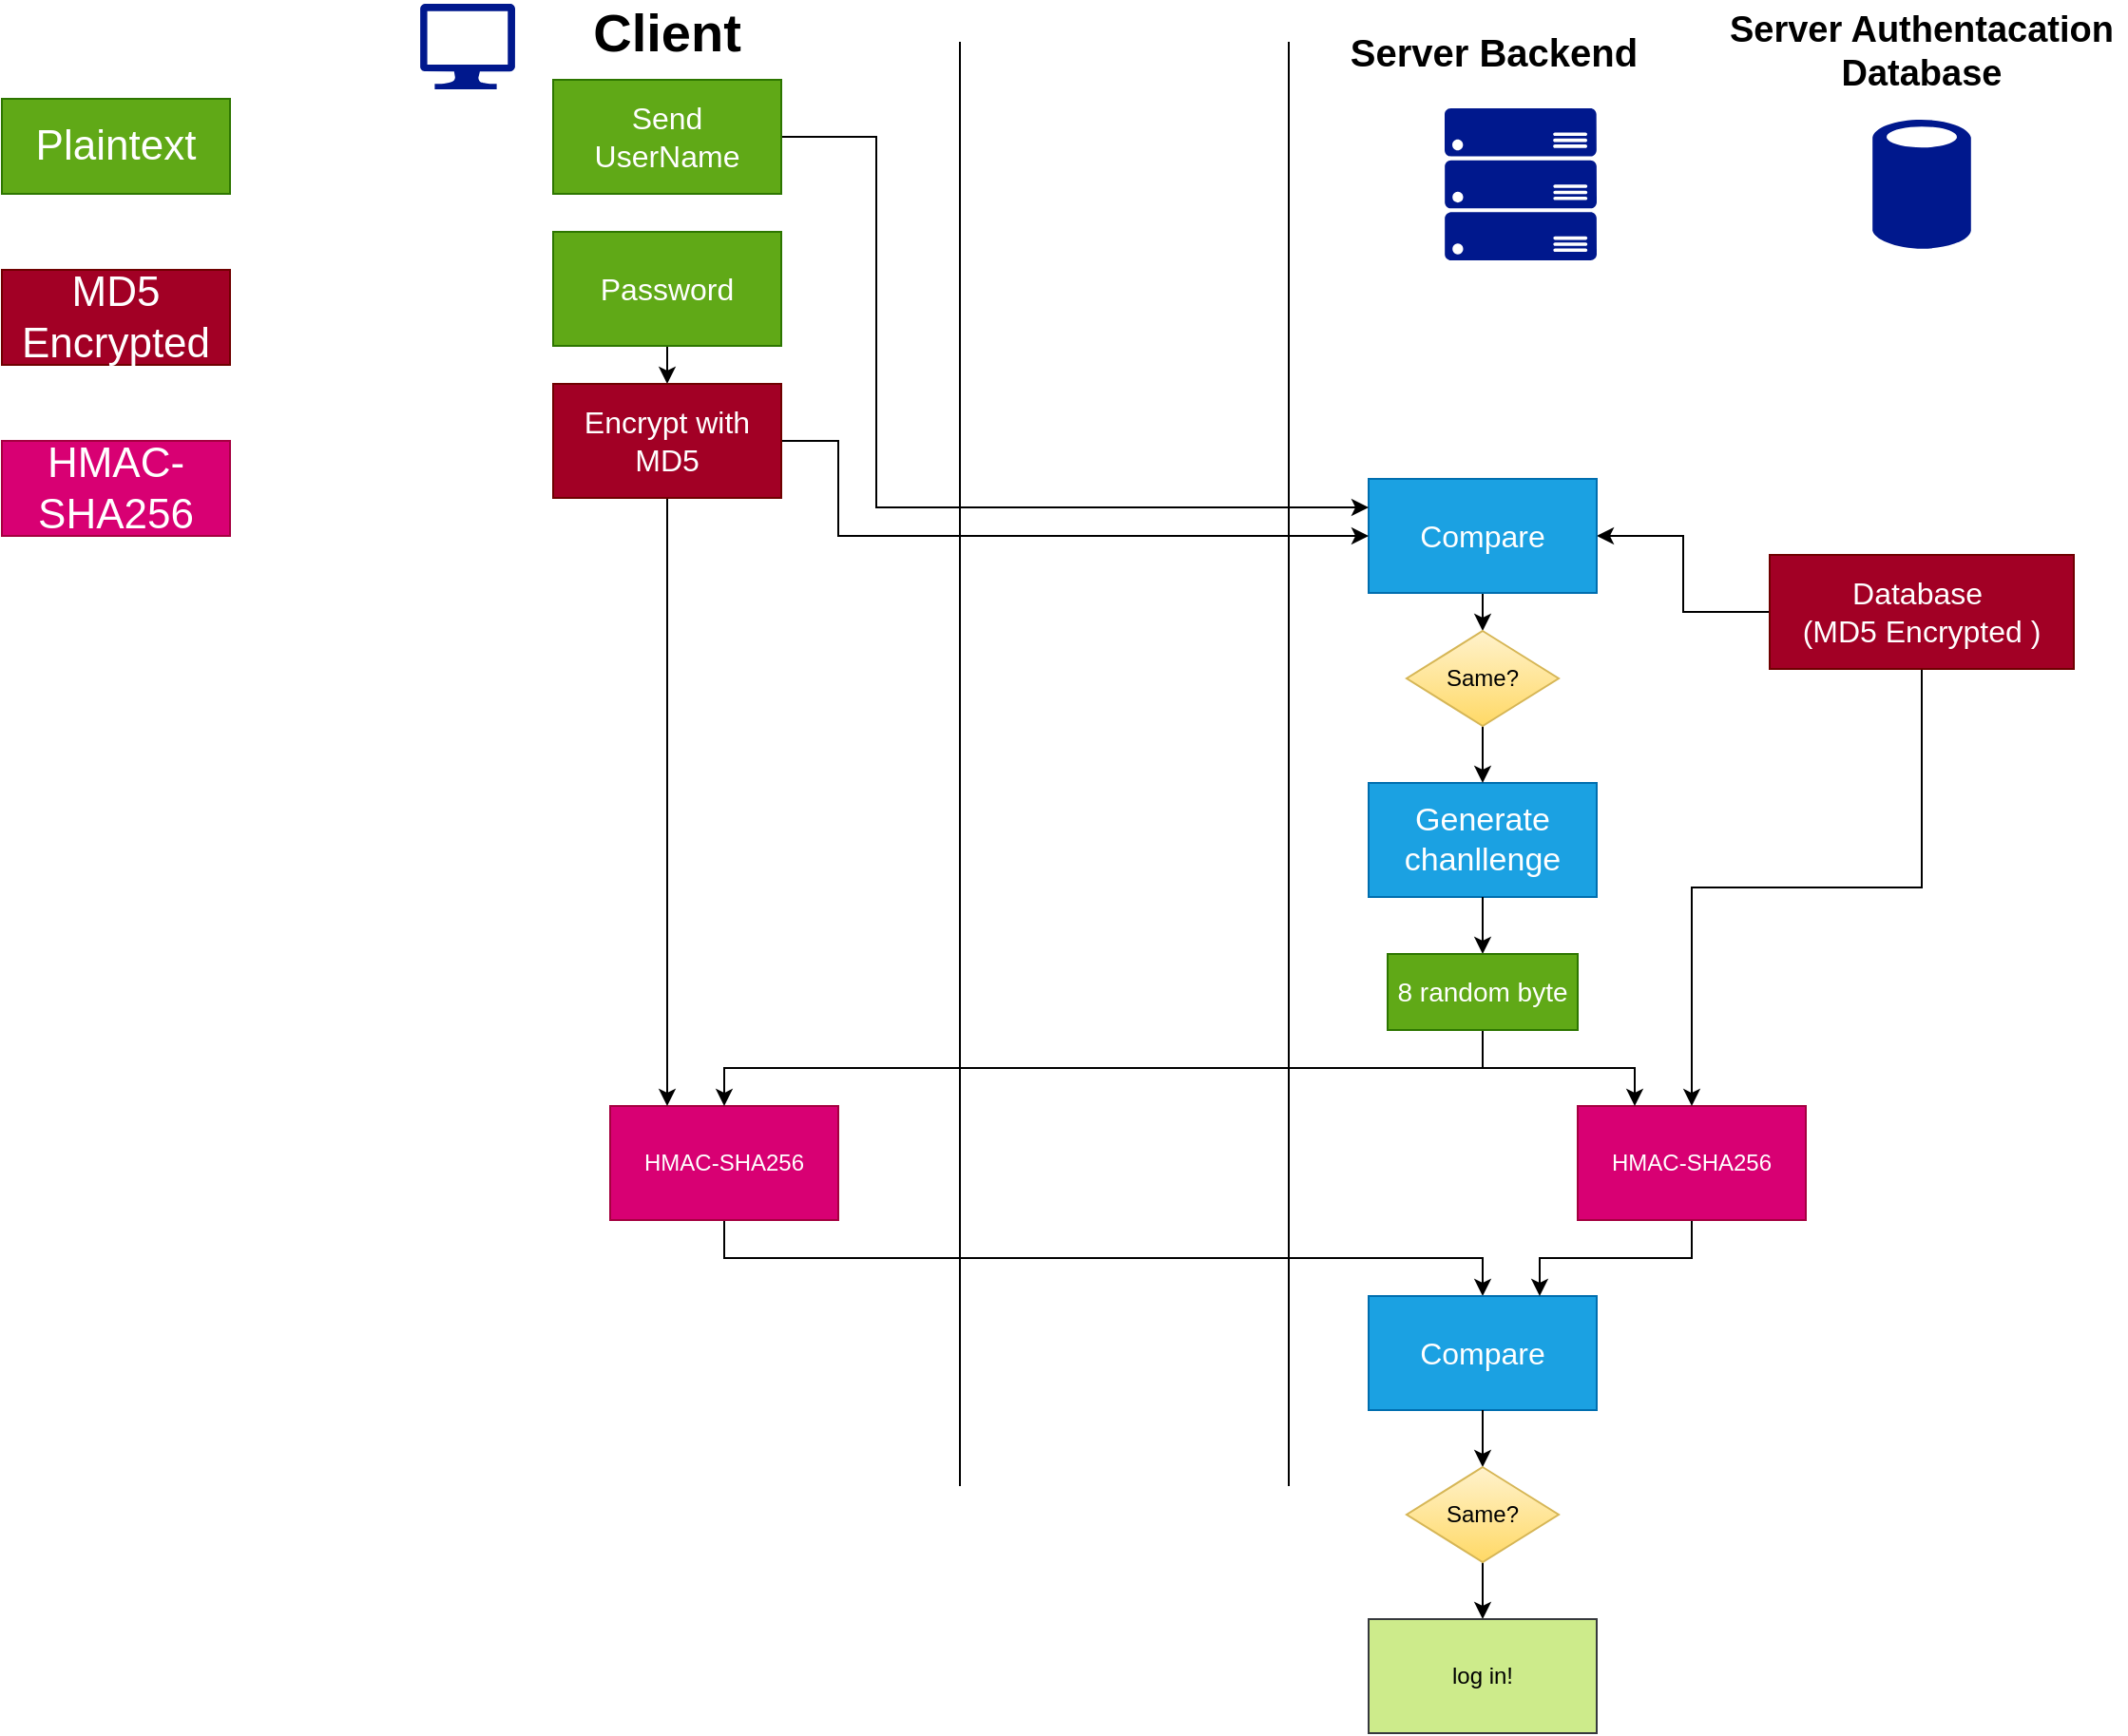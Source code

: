 <mxfile version="24.7.5">
  <diagram name="第 1 页" id="GyaJyf8mcjmdu9Av58s_">
    <mxGraphModel dx="2191" dy="2193" grid="1" gridSize="10" guides="1" tooltips="1" connect="1" arrows="1" fold="1" page="1" pageScale="1" pageWidth="827" pageHeight="1169" math="0" shadow="0">
      <root>
        <mxCell id="0" />
        <mxCell id="1" parent="0" />
        <mxCell id="pZlWNLY9USR9-3rheVkw-8" style="edgeStyle=orthogonalEdgeStyle;rounded=0;orthogonalLoop=1;jettySize=auto;html=1;exitX=0.5;exitY=1;exitDx=0;exitDy=0;entryX=0.5;entryY=0;entryDx=0;entryDy=0;" parent="1" source="pZlWNLY9USR9-3rheVkw-1" target="pZlWNLY9USR9-3rheVkw-7" edge="1">
          <mxGeometry relative="1" as="geometry" />
        </mxCell>
        <mxCell id="pZlWNLY9USR9-3rheVkw-1" value="&lt;font style=&quot;font-size: 16px;&quot;&gt;Password&lt;/font&gt;" style="rounded=0;whiteSpace=wrap;html=1;fillColor=#60a917;fontColor=#ffffff;strokeColor=#2D7600;" parent="1" vertex="1">
          <mxGeometry x="160" y="80" width="120" height="60" as="geometry" />
        </mxCell>
        <mxCell id="pZlWNLY9USR9-3rheVkw-17" style="edgeStyle=orthogonalEdgeStyle;rounded=0;orthogonalLoop=1;jettySize=auto;html=1;exitX=0.5;exitY=1;exitDx=0;exitDy=0;entryX=0.5;entryY=0;entryDx=0;entryDy=0;" parent="1" source="pZlWNLY9USR9-3rheVkw-2" target="pZlWNLY9USR9-3rheVkw-3" edge="1">
          <mxGeometry relative="1" as="geometry" />
        </mxCell>
        <mxCell id="pZlWNLY9USR9-3rheVkw-2" value="HMAC-SHA256" style="rounded=0;whiteSpace=wrap;html=1;fillColor=#d80073;fontColor=#ffffff;strokeColor=#A50040;" parent="1" vertex="1">
          <mxGeometry x="190" y="540" width="120" height="60" as="geometry" />
        </mxCell>
        <mxCell id="pZlWNLY9USR9-3rheVkw-21" style="edgeStyle=orthogonalEdgeStyle;rounded=0;orthogonalLoop=1;jettySize=auto;html=1;exitX=0.5;exitY=1;exitDx=0;exitDy=0;entryX=0.5;entryY=0;entryDx=0;entryDy=0;" parent="1" source="XuI4WEGzpDmxxw7IBC3y-11" target="pZlWNLY9USR9-3rheVkw-20" edge="1">
          <mxGeometry relative="1" as="geometry" />
        </mxCell>
        <mxCell id="pZlWNLY9USR9-3rheVkw-3" value="&lt;span style=&quot;font-size: 16px;&quot;&gt;Compare&lt;/span&gt;" style="rounded=0;whiteSpace=wrap;html=1;fillColor=#1ba1e2;fontColor=#ffffff;strokeColor=#006EAF;" parent="1" vertex="1">
          <mxGeometry x="589" y="640" width="120" height="60" as="geometry" />
        </mxCell>
        <mxCell id="pZlWNLY9USR9-3rheVkw-19" style="edgeStyle=orthogonalEdgeStyle;rounded=0;orthogonalLoop=1;jettySize=auto;html=1;exitX=0.5;exitY=1;exitDx=0;exitDy=0;entryX=0.75;entryY=0;entryDx=0;entryDy=0;" parent="1" source="pZlWNLY9USR9-3rheVkw-4" target="pZlWNLY9USR9-3rheVkw-3" edge="1">
          <mxGeometry relative="1" as="geometry" />
        </mxCell>
        <mxCell id="pZlWNLY9USR9-3rheVkw-4" value="HMAC-SHA256" style="rounded=0;whiteSpace=wrap;html=1;fillColor=#d80073;fontColor=#ffffff;strokeColor=#A50040;" parent="1" vertex="1">
          <mxGeometry x="699" y="540" width="120" height="60" as="geometry" />
        </mxCell>
        <mxCell id="pZlWNLY9USR9-3rheVkw-11" style="edgeStyle=orthogonalEdgeStyle;rounded=0;orthogonalLoop=1;jettySize=auto;html=1;exitX=1;exitY=0.5;exitDx=0;exitDy=0;entryX=0;entryY=0.5;entryDx=0;entryDy=0;endArrow=none;endFill=0;startArrow=classic;startFill=1;" parent="1" source="pZlWNLY9USR9-3rheVkw-5" target="pZlWNLY9USR9-3rheVkw-10" edge="1">
          <mxGeometry relative="1" as="geometry" />
        </mxCell>
        <mxCell id="XuI4WEGzpDmxxw7IBC3y-6" style="edgeStyle=orthogonalEdgeStyle;rounded=0;orthogonalLoop=1;jettySize=auto;html=1;exitX=0.5;exitY=1;exitDx=0;exitDy=0;entryX=0.5;entryY=0;entryDx=0;entryDy=0;" edge="1" parent="1" source="pZlWNLY9USR9-3rheVkw-5" target="XuI4WEGzpDmxxw7IBC3y-5">
          <mxGeometry relative="1" as="geometry" />
        </mxCell>
        <mxCell id="pZlWNLY9USR9-3rheVkw-5" value="&lt;font style=&quot;font-size: 16px;&quot;&gt;Compare&lt;/font&gt;" style="rounded=0;whiteSpace=wrap;html=1;fillColor=#1ba1e2;fontColor=#ffffff;strokeColor=#006EAF;" parent="1" vertex="1">
          <mxGeometry x="589" y="210" width="120" height="60" as="geometry" />
        </mxCell>
        <mxCell id="pZlWNLY9USR9-3rheVkw-13" style="edgeStyle=orthogonalEdgeStyle;rounded=0;orthogonalLoop=1;jettySize=auto;html=1;exitX=0.5;exitY=1;exitDx=0;exitDy=0;entryX=0.5;entryY=0;entryDx=0;entryDy=0;" parent="1" source="XuI4WEGzpDmxxw7IBC3y-8" target="pZlWNLY9USR9-3rheVkw-2" edge="1">
          <mxGeometry relative="1" as="geometry" />
        </mxCell>
        <mxCell id="pZlWNLY9USR9-3rheVkw-6" value="&lt;font style=&quot;font-size: 17px;&quot;&gt;Generate chanllenge&lt;/font&gt;" style="rounded=0;whiteSpace=wrap;html=1;fillColor=#1ba1e2;fontColor=#ffffff;strokeColor=#006EAF;" parent="1" vertex="1">
          <mxGeometry x="589" y="370" width="120" height="60" as="geometry" />
        </mxCell>
        <mxCell id="pZlWNLY9USR9-3rheVkw-9" style="edgeStyle=orthogonalEdgeStyle;rounded=0;orthogonalLoop=1;jettySize=auto;html=1;exitX=1;exitY=0.5;exitDx=0;exitDy=0;entryX=0;entryY=0.5;entryDx=0;entryDy=0;" parent="1" source="pZlWNLY9USR9-3rheVkw-7" target="pZlWNLY9USR9-3rheVkw-5" edge="1">
          <mxGeometry relative="1" as="geometry">
            <Array as="points">
              <mxPoint x="310" y="190" />
              <mxPoint x="310" y="240" />
            </Array>
          </mxGeometry>
        </mxCell>
        <mxCell id="XuI4WEGzpDmxxw7IBC3y-10" style="edgeStyle=orthogonalEdgeStyle;rounded=0;orthogonalLoop=1;jettySize=auto;html=1;exitX=0.5;exitY=1;exitDx=0;exitDy=0;entryX=0.25;entryY=0;entryDx=0;entryDy=0;" edge="1" parent="1" source="pZlWNLY9USR9-3rheVkw-7" target="pZlWNLY9USR9-3rheVkw-2">
          <mxGeometry relative="1" as="geometry" />
        </mxCell>
        <mxCell id="pZlWNLY9USR9-3rheVkw-7" value="&lt;font style=&quot;font-size: 16px;&quot;&gt;Encrypt with MD5&lt;/font&gt;" style="rounded=0;whiteSpace=wrap;html=1;fillColor=#a20025;fontColor=#ffffff;strokeColor=#6F0000;" parent="1" vertex="1">
          <mxGeometry x="160" y="160" width="120" height="60" as="geometry" />
        </mxCell>
        <mxCell id="pZlWNLY9USR9-3rheVkw-18" style="edgeStyle=orthogonalEdgeStyle;rounded=0;orthogonalLoop=1;jettySize=auto;html=1;exitX=0.5;exitY=1;exitDx=0;exitDy=0;entryX=0.5;entryY=0;entryDx=0;entryDy=0;" parent="1" source="pZlWNLY9USR9-3rheVkw-10" target="pZlWNLY9USR9-3rheVkw-4" edge="1">
          <mxGeometry relative="1" as="geometry">
            <mxPoint x="879" y="560" as="targetPoint" />
          </mxGeometry>
        </mxCell>
        <mxCell id="pZlWNLY9USR9-3rheVkw-10" value="&lt;font style=&quot;font-size: 16px;&quot;&gt;Database&amp;nbsp;&lt;/font&gt;&lt;div&gt;&lt;font style=&quot;font-size: 16px;&quot;&gt;(MD5 Encrypted )&lt;/font&gt;&lt;/div&gt;" style="rounded=0;whiteSpace=wrap;html=1;fillColor=#a20025;fontColor=#ffffff;strokeColor=#6F0000;" parent="1" vertex="1">
          <mxGeometry x="800" y="250" width="160" height="60" as="geometry" />
        </mxCell>
        <mxCell id="pZlWNLY9USR9-3rheVkw-15" style="edgeStyle=orthogonalEdgeStyle;rounded=0;orthogonalLoop=1;jettySize=auto;html=1;exitX=1;exitY=0.5;exitDx=0;exitDy=0;entryX=0;entryY=0.25;entryDx=0;entryDy=0;" parent="1" source="pZlWNLY9USR9-3rheVkw-14" target="pZlWNLY9USR9-3rheVkw-5" edge="1">
          <mxGeometry relative="1" as="geometry">
            <Array as="points">
              <mxPoint x="330" y="30" />
              <mxPoint x="330" y="225" />
            </Array>
          </mxGeometry>
        </mxCell>
        <mxCell id="pZlWNLY9USR9-3rheVkw-14" value="&lt;font style=&quot;font-size: 16px;&quot;&gt;Send UserName&lt;/font&gt;" style="rounded=0;whiteSpace=wrap;html=1;fillColor=#60a917;fontColor=#ffffff;strokeColor=#2D7600;" parent="1" vertex="1">
          <mxGeometry x="160" width="120" height="60" as="geometry" />
        </mxCell>
        <mxCell id="pZlWNLY9USR9-3rheVkw-20" value="log in!" style="rounded=0;whiteSpace=wrap;html=1;fillColor=#cdeb8b;strokeColor=#36393d;" parent="1" vertex="1">
          <mxGeometry x="589" y="810" width="120" height="60" as="geometry" />
        </mxCell>
        <mxCell id="KEvku0UGvDGqF_tmLBeO-1" value="" style="endArrow=none;html=1;rounded=0;" parent="1" edge="1">
          <mxGeometry width="50" height="50" relative="1" as="geometry">
            <mxPoint x="374" y="740" as="sourcePoint" />
            <mxPoint x="374" y="-20" as="targetPoint" />
          </mxGeometry>
        </mxCell>
        <mxCell id="TD0FEUEbkSwUDdBRoXbA-1" value="" style="endArrow=none;html=1;rounded=0;" parent="1" edge="1">
          <mxGeometry width="50" height="50" relative="1" as="geometry">
            <mxPoint x="547" y="740" as="sourcePoint" />
            <mxPoint x="547" y="-20" as="targetPoint" />
          </mxGeometry>
        </mxCell>
        <mxCell id="XuI4WEGzpDmxxw7IBC3y-1" value="&lt;font style=&quot;font-size: 28px;&quot;&gt;&lt;b&gt;Client&lt;/b&gt;&lt;/font&gt;" style="text;html=1;align=center;verticalAlign=middle;whiteSpace=wrap;rounded=0;" vertex="1" parent="1">
          <mxGeometry x="190" y="-40" width="60" height="30" as="geometry" />
        </mxCell>
        <mxCell id="XuI4WEGzpDmxxw7IBC3y-3" value="&lt;font style=&quot;font-size: 20px;&quot;&gt;&lt;b&gt;Server Backend&lt;/b&gt;&lt;/font&gt;" style="text;html=1;align=center;verticalAlign=middle;whiteSpace=wrap;rounded=0;" vertex="1" parent="1">
          <mxGeometry x="570" y="-30" width="170" height="30" as="geometry" />
        </mxCell>
        <mxCell id="XuI4WEGzpDmxxw7IBC3y-4" value="&lt;font style=&quot;font-size: 19px;&quot;&gt;&lt;b&gt;Server Authentacation Database&lt;/b&gt;&lt;/font&gt;" style="text;html=1;align=center;verticalAlign=middle;whiteSpace=wrap;rounded=0;" vertex="1" parent="1">
          <mxGeometry x="772.87" y="-30" width="214.25" height="30" as="geometry" />
        </mxCell>
        <mxCell id="XuI4WEGzpDmxxw7IBC3y-7" style="edgeStyle=orthogonalEdgeStyle;rounded=0;orthogonalLoop=1;jettySize=auto;html=1;exitX=0.5;exitY=1;exitDx=0;exitDy=0;entryX=0.5;entryY=0;entryDx=0;entryDy=0;" edge="1" parent="1" source="XuI4WEGzpDmxxw7IBC3y-5" target="pZlWNLY9USR9-3rheVkw-6">
          <mxGeometry relative="1" as="geometry" />
        </mxCell>
        <mxCell id="XuI4WEGzpDmxxw7IBC3y-5" value="Same?" style="rhombus;whiteSpace=wrap;html=1;fillColor=#fff2cc;strokeColor=#d6b656;gradientColor=#ffd966;" vertex="1" parent="1">
          <mxGeometry x="609" y="290" width="80" height="50" as="geometry" />
        </mxCell>
        <mxCell id="XuI4WEGzpDmxxw7IBC3y-9" value="" style="edgeStyle=orthogonalEdgeStyle;rounded=0;orthogonalLoop=1;jettySize=auto;html=1;exitX=0.5;exitY=1;exitDx=0;exitDy=0;entryX=0.5;entryY=0;entryDx=0;entryDy=0;" edge="1" parent="1" source="pZlWNLY9USR9-3rheVkw-6" target="XuI4WEGzpDmxxw7IBC3y-8">
          <mxGeometry relative="1" as="geometry">
            <mxPoint x="649" y="430" as="sourcePoint" />
            <mxPoint x="220" y="525" as="targetPoint" />
          </mxGeometry>
        </mxCell>
        <mxCell id="XuI4WEGzpDmxxw7IBC3y-13" style="edgeStyle=orthogonalEdgeStyle;rounded=0;orthogonalLoop=1;jettySize=auto;html=1;exitX=0.5;exitY=1;exitDx=0;exitDy=0;entryX=0.25;entryY=0;entryDx=0;entryDy=0;" edge="1" parent="1" source="XuI4WEGzpDmxxw7IBC3y-8" target="pZlWNLY9USR9-3rheVkw-4">
          <mxGeometry relative="1" as="geometry" />
        </mxCell>
        <mxCell id="XuI4WEGzpDmxxw7IBC3y-8" value="&lt;font style=&quot;font-size: 14px;&quot;&gt;8 random byte&lt;/font&gt;" style="rounded=0;whiteSpace=wrap;html=1;fillColor=#60a917;fontColor=#ffffff;strokeColor=#2D7600;" vertex="1" parent="1">
          <mxGeometry x="599" y="460" width="100" height="40" as="geometry" />
        </mxCell>
        <mxCell id="XuI4WEGzpDmxxw7IBC3y-12" value="" style="edgeStyle=orthogonalEdgeStyle;rounded=0;orthogonalLoop=1;jettySize=auto;html=1;exitX=0.5;exitY=1;exitDx=0;exitDy=0;entryX=0.5;entryY=0;entryDx=0;entryDy=0;" edge="1" parent="1" source="pZlWNLY9USR9-3rheVkw-3" target="XuI4WEGzpDmxxw7IBC3y-11">
          <mxGeometry relative="1" as="geometry">
            <mxPoint x="649" y="700" as="sourcePoint" />
            <mxPoint x="649" y="790" as="targetPoint" />
          </mxGeometry>
        </mxCell>
        <mxCell id="XuI4WEGzpDmxxw7IBC3y-11" value="Same?" style="rhombus;whiteSpace=wrap;html=1;fillColor=#fff2cc;gradientColor=#ffd966;strokeColor=#d6b656;" vertex="1" parent="1">
          <mxGeometry x="609" y="730" width="80" height="50" as="geometry" />
        </mxCell>
        <mxCell id="XuI4WEGzpDmxxw7IBC3y-15" value="&lt;font style=&quot;font-size: 22px;&quot;&gt;Plaintext&lt;/font&gt;" style="rounded=0;whiteSpace=wrap;html=1;fillColor=#60a917;fontColor=#ffffff;strokeColor=#2D7600;" vertex="1" parent="1">
          <mxGeometry x="-130" y="10" width="120" height="50" as="geometry" />
        </mxCell>
        <mxCell id="XuI4WEGzpDmxxw7IBC3y-17" value="&lt;font style=&quot;font-size: 22px;&quot;&gt;MD5 Encrypted&lt;/font&gt;" style="rounded=0;whiteSpace=wrap;html=1;fillColor=#a20025;fontColor=#ffffff;strokeColor=#6F0000;" vertex="1" parent="1">
          <mxGeometry x="-130" y="100" width="120" height="50" as="geometry" />
        </mxCell>
        <mxCell id="XuI4WEGzpDmxxw7IBC3y-18" value="&lt;font style=&quot;font-size: 22px;&quot;&gt;HMAC-SHA256&lt;/font&gt;" style="rounded=0;whiteSpace=wrap;html=1;fillColor=#d80073;fontColor=#ffffff;strokeColor=#A50040;" vertex="1" parent="1">
          <mxGeometry x="-130" y="190" width="120" height="50" as="geometry" />
        </mxCell>
        <mxCell id="XuI4WEGzpDmxxw7IBC3y-20" value="" style="sketch=0;aspect=fixed;pointerEvents=1;shadow=0;dashed=0;html=1;strokeColor=none;labelPosition=center;verticalLabelPosition=bottom;verticalAlign=top;align=center;fillColor=#00188D;shape=mxgraph.mscae.enterprise.database_generic" vertex="1" parent="1">
          <mxGeometry x="854.1" y="20" width="51.8" height="70" as="geometry" />
        </mxCell>
        <mxCell id="XuI4WEGzpDmxxw7IBC3y-21" value="" style="sketch=0;aspect=fixed;pointerEvents=1;shadow=0;dashed=0;html=1;strokeColor=none;labelPosition=center;verticalLabelPosition=bottom;verticalAlign=top;align=center;fillColor=#00188D;shape=mxgraph.azure.server_rack" vertex="1" parent="1">
          <mxGeometry x="629" y="15" width="80" height="80" as="geometry" />
        </mxCell>
        <mxCell id="XuI4WEGzpDmxxw7IBC3y-22" value="" style="sketch=0;aspect=fixed;pointerEvents=1;shadow=0;dashed=0;html=1;strokeColor=none;labelPosition=center;verticalLabelPosition=bottom;verticalAlign=top;align=center;fillColor=#00188D;shape=mxgraph.azure.computer" vertex="1" parent="1">
          <mxGeometry x="90" y="-40" width="50" height="45" as="geometry" />
        </mxCell>
      </root>
    </mxGraphModel>
  </diagram>
</mxfile>
